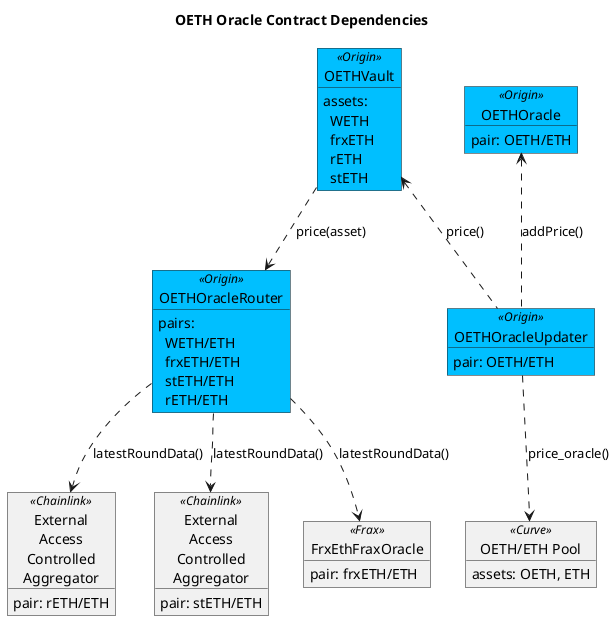 @startuml

skinparam tabSize 2

title "OETH Oracle Contract Dependencies"

object "OETHVault" as vault <<Origin>> #DeepSkyBlue {
assets:
    \tWETH
    \tfrxETH
    \trETH
    \tstETH
}

object "OETHOracleRouter" as router <<Origin>> #DeepSkyBlue {
pairs:
    \tWETH/ETH
    \tfrxETH/ETH
    \tstETH/ETH
    \trETH/ETH
}

object "OETHOracleUpdater" as oou <<Origin>> #DeepSkyBlue {
pair: OETH/ETH
}

object "OETHOracle" as oetho <<Origin>> #DeepSkyBlue {
pair: OETH/ETH
}

' object "frxETHOracleUpdater" as fou <<Origin>> #DeepSkyBlue {
' pair: frxETH/ETH
' }

' object "frxETHOracle" as frxo <<Origin>> #DeepSkyBlue {
' pair: frxETH/ETH
' }

object "External\nAccess\nControlled\nAggregator" as clrETH <<Chainlink>> {
pair: rETH/ETH
}

object "External\nAccess\nControlled\nAggregator" as clstETH <<Chainlink>> {
pair: stETH/ETH
}

object "FrxEthFraxOracle" as fefo <<Frax>> {
pair: frxETH/ETH
}

object "OETH/ETH Pool" as coep <<Curve>> {
assets: OETH, ETH
}

' object "frxETH/OETH Pool" as cfop <<Curve>> {
' assets: frxETH, OETH
' }

' object "frxETH/ETH Pool" as cfep <<Curve>> {
' assets: frxETH, ETH
' }

' object "frxETH/WETH Pool" as cfwp <<Curve>> {
' assets: frxETH, WETH
' }

' object "OETH/ETH Pool" as boep <<Balancer>> {
' assets: OETH, ETH
' }


vault ..> router : price(asset)
router ..> clrETH : latestRoundData()
router ..> clstETH : latestRoundData()
router ..> fefo : latestRoundData()

vault <.. oou : price()
oetho <.. oou  : addPrice()
oou ..> coep : price_oracle()
' oou ...> cfop : price_oracle()
' oou ...> boep : price_oracle()

' router ..> frxo  : latestRoundData()
' fou ..> frxo : addPrice()
' fou ...> cfep : price_oracle()
' fou ...> cfwp : price_oracle()


' object "FrxEthFraxOracle" as fo <<Frax>> {
' pair: frxETH/ETH
' }

' object "FrxEthEthDualOracle" as fdo <<Frax>> {
' pair: frxETH/ETH
' }


' object "External\nAccess\nControlled\nAggregator" as cleth <<Chainlink>> {
' pair: ETH/USD
' }

' object "External\nAccess\nControlled\nAggregator" as clfrax <<Chainlink>> {
' pair: FRAX/USD
' }

' object "StaticOracle" as uso <<Uniswap>> {
' }

' object "frxETH/FRAX Pool" as up <<Uniswap>> {
'     assets: frxETH, FRAX
' }

' router ..> fo : latestRoundData()
' fdo .> fo : addRoundData()
' fdo ....> cfep : price_oracle()
' fdo ....> uso : quoteSpecificPoolsWithTimePeriod()
' uso .> up : observe()
' fdo ..> cleth : latestRoundData()
' fdo ..> clfrax : latestRoundData()

@enduml
